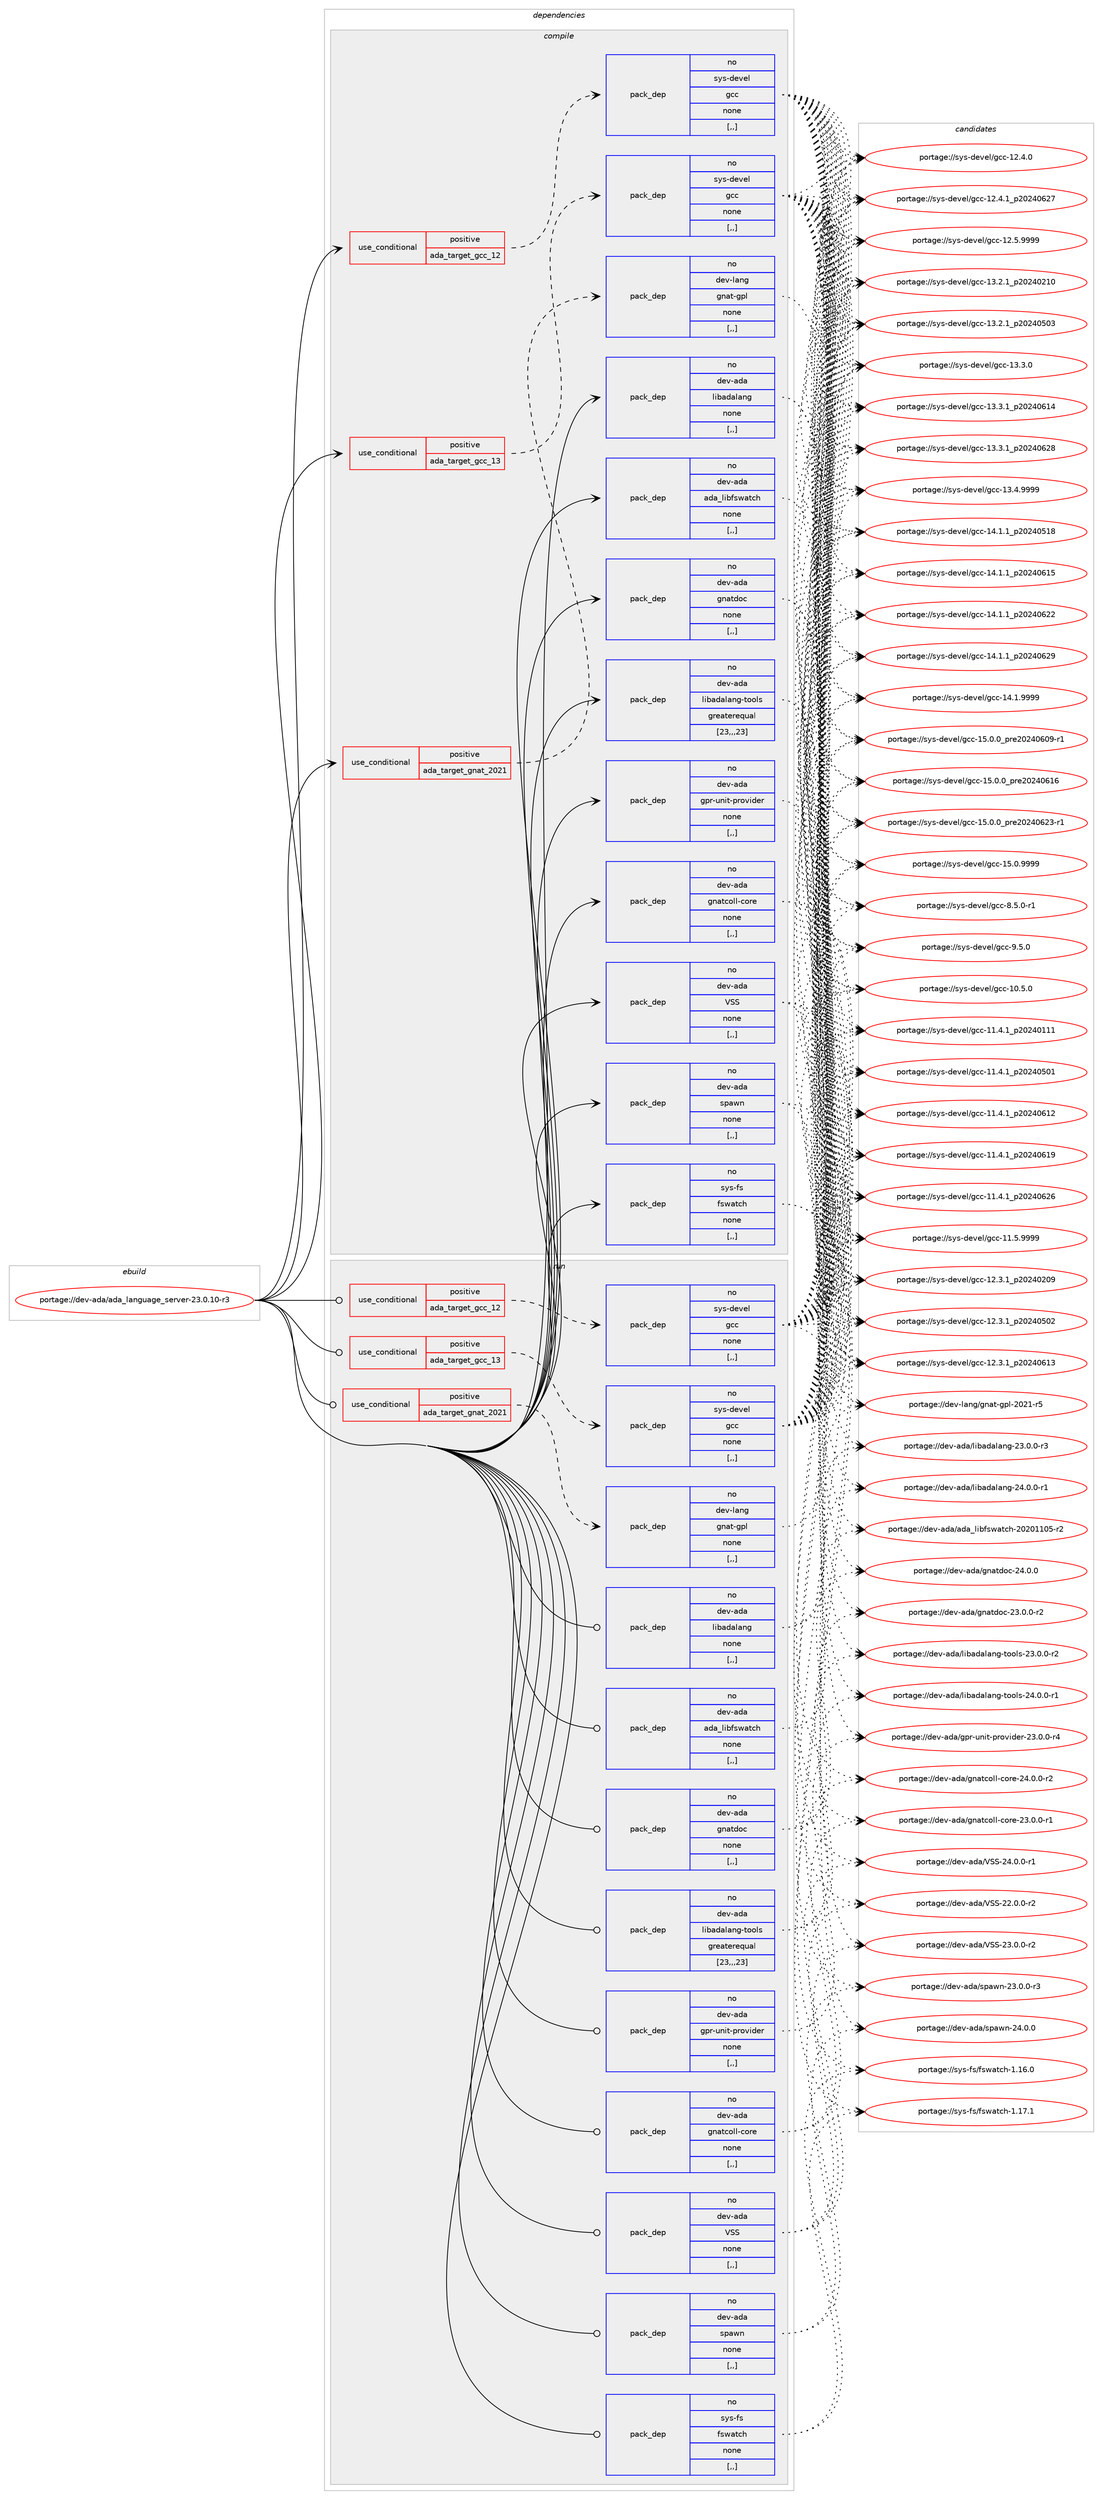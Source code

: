 digraph prolog {

# *************
# Graph options
# *************

newrank=true;
concentrate=true;
compound=true;
graph [rankdir=LR,fontname=Helvetica,fontsize=10,ranksep=1.5];#, ranksep=2.5, nodesep=0.2];
edge  [arrowhead=vee];
node  [fontname=Helvetica,fontsize=10];

# **********
# The ebuild
# **********

subgraph cluster_leftcol {
color=gray;
rank=same;
label=<<i>ebuild</i>>;
id [label="portage://dev-ada/ada_language_server-23.0.10-r3", color=red, width=4, href="../dev-ada/ada_language_server-23.0.10-r3.svg"];
}

# ****************
# The dependencies
# ****************

subgraph cluster_midcol {
color=gray;
label=<<i>dependencies</i>>;
subgraph cluster_compile {
fillcolor="#eeeeee";
style=filled;
label=<<i>compile</i>>;
subgraph cond15960 {
dependency61928 [label=<<TABLE BORDER="0" CELLBORDER="1" CELLSPACING="0" CELLPADDING="4"><TR><TD ROWSPAN="3" CELLPADDING="10">use_conditional</TD></TR><TR><TD>positive</TD></TR><TR><TD>ada_target_gcc_12</TD></TR></TABLE>>, shape=none, color=red];
subgraph pack45077 {
dependency61929 [label=<<TABLE BORDER="0" CELLBORDER="1" CELLSPACING="0" CELLPADDING="4" WIDTH="220"><TR><TD ROWSPAN="6" CELLPADDING="30">pack_dep</TD></TR><TR><TD WIDTH="110">no</TD></TR><TR><TD>sys-devel</TD></TR><TR><TD>gcc</TD></TR><TR><TD>none</TD></TR><TR><TD>[,,]</TD></TR></TABLE>>, shape=none, color=blue];
}
dependency61928:e -> dependency61929:w [weight=20,style="dashed",arrowhead="vee"];
}
id:e -> dependency61928:w [weight=20,style="solid",arrowhead="vee"];
subgraph cond15961 {
dependency61930 [label=<<TABLE BORDER="0" CELLBORDER="1" CELLSPACING="0" CELLPADDING="4"><TR><TD ROWSPAN="3" CELLPADDING="10">use_conditional</TD></TR><TR><TD>positive</TD></TR><TR><TD>ada_target_gcc_13</TD></TR></TABLE>>, shape=none, color=red];
subgraph pack45078 {
dependency61931 [label=<<TABLE BORDER="0" CELLBORDER="1" CELLSPACING="0" CELLPADDING="4" WIDTH="220"><TR><TD ROWSPAN="6" CELLPADDING="30">pack_dep</TD></TR><TR><TD WIDTH="110">no</TD></TR><TR><TD>sys-devel</TD></TR><TR><TD>gcc</TD></TR><TR><TD>none</TD></TR><TR><TD>[,,]</TD></TR></TABLE>>, shape=none, color=blue];
}
dependency61930:e -> dependency61931:w [weight=20,style="dashed",arrowhead="vee"];
}
id:e -> dependency61930:w [weight=20,style="solid",arrowhead="vee"];
subgraph cond15962 {
dependency61932 [label=<<TABLE BORDER="0" CELLBORDER="1" CELLSPACING="0" CELLPADDING="4"><TR><TD ROWSPAN="3" CELLPADDING="10">use_conditional</TD></TR><TR><TD>positive</TD></TR><TR><TD>ada_target_gnat_2021</TD></TR></TABLE>>, shape=none, color=red];
subgraph pack45079 {
dependency61933 [label=<<TABLE BORDER="0" CELLBORDER="1" CELLSPACING="0" CELLPADDING="4" WIDTH="220"><TR><TD ROWSPAN="6" CELLPADDING="30">pack_dep</TD></TR><TR><TD WIDTH="110">no</TD></TR><TR><TD>dev-lang</TD></TR><TR><TD>gnat-gpl</TD></TR><TR><TD>none</TD></TR><TR><TD>[,,]</TD></TR></TABLE>>, shape=none, color=blue];
}
dependency61932:e -> dependency61933:w [weight=20,style="dashed",arrowhead="vee"];
}
id:e -> dependency61932:w [weight=20,style="solid",arrowhead="vee"];
subgraph pack45080 {
dependency61934 [label=<<TABLE BORDER="0" CELLBORDER="1" CELLSPACING="0" CELLPADDING="4" WIDTH="220"><TR><TD ROWSPAN="6" CELLPADDING="30">pack_dep</TD></TR><TR><TD WIDTH="110">no</TD></TR><TR><TD>dev-ada</TD></TR><TR><TD>VSS</TD></TR><TR><TD>none</TD></TR><TR><TD>[,,]</TD></TR></TABLE>>, shape=none, color=blue];
}
id:e -> dependency61934:w [weight=20,style="solid",arrowhead="vee"];
subgraph pack45081 {
dependency61935 [label=<<TABLE BORDER="0" CELLBORDER="1" CELLSPACING="0" CELLPADDING="4" WIDTH="220"><TR><TD ROWSPAN="6" CELLPADDING="30">pack_dep</TD></TR><TR><TD WIDTH="110">no</TD></TR><TR><TD>dev-ada</TD></TR><TR><TD>ada_libfswatch</TD></TR><TR><TD>none</TD></TR><TR><TD>[,,]</TD></TR></TABLE>>, shape=none, color=blue];
}
id:e -> dependency61935:w [weight=20,style="solid",arrowhead="vee"];
subgraph pack45082 {
dependency61936 [label=<<TABLE BORDER="0" CELLBORDER="1" CELLSPACING="0" CELLPADDING="4" WIDTH="220"><TR><TD ROWSPAN="6" CELLPADDING="30">pack_dep</TD></TR><TR><TD WIDTH="110">no</TD></TR><TR><TD>dev-ada</TD></TR><TR><TD>gnatcoll-core</TD></TR><TR><TD>none</TD></TR><TR><TD>[,,]</TD></TR></TABLE>>, shape=none, color=blue];
}
id:e -> dependency61936:w [weight=20,style="solid",arrowhead="vee"];
subgraph pack45083 {
dependency61937 [label=<<TABLE BORDER="0" CELLBORDER="1" CELLSPACING="0" CELLPADDING="4" WIDTH="220"><TR><TD ROWSPAN="6" CELLPADDING="30">pack_dep</TD></TR><TR><TD WIDTH="110">no</TD></TR><TR><TD>dev-ada</TD></TR><TR><TD>gnatdoc</TD></TR><TR><TD>none</TD></TR><TR><TD>[,,]</TD></TR></TABLE>>, shape=none, color=blue];
}
id:e -> dependency61937:w [weight=20,style="solid",arrowhead="vee"];
subgraph pack45084 {
dependency61938 [label=<<TABLE BORDER="0" CELLBORDER="1" CELLSPACING="0" CELLPADDING="4" WIDTH="220"><TR><TD ROWSPAN="6" CELLPADDING="30">pack_dep</TD></TR><TR><TD WIDTH="110">no</TD></TR><TR><TD>dev-ada</TD></TR><TR><TD>gpr-unit-provider</TD></TR><TR><TD>none</TD></TR><TR><TD>[,,]</TD></TR></TABLE>>, shape=none, color=blue];
}
id:e -> dependency61938:w [weight=20,style="solid",arrowhead="vee"];
subgraph pack45085 {
dependency61939 [label=<<TABLE BORDER="0" CELLBORDER="1" CELLSPACING="0" CELLPADDING="4" WIDTH="220"><TR><TD ROWSPAN="6" CELLPADDING="30">pack_dep</TD></TR><TR><TD WIDTH="110">no</TD></TR><TR><TD>dev-ada</TD></TR><TR><TD>libadalang</TD></TR><TR><TD>none</TD></TR><TR><TD>[,,]</TD></TR></TABLE>>, shape=none, color=blue];
}
id:e -> dependency61939:w [weight=20,style="solid",arrowhead="vee"];
subgraph pack45086 {
dependency61940 [label=<<TABLE BORDER="0" CELLBORDER="1" CELLSPACING="0" CELLPADDING="4" WIDTH="220"><TR><TD ROWSPAN="6" CELLPADDING="30">pack_dep</TD></TR><TR><TD WIDTH="110">no</TD></TR><TR><TD>dev-ada</TD></TR><TR><TD>libadalang-tools</TD></TR><TR><TD>greaterequal</TD></TR><TR><TD>[23,,,23]</TD></TR></TABLE>>, shape=none, color=blue];
}
id:e -> dependency61940:w [weight=20,style="solid",arrowhead="vee"];
subgraph pack45087 {
dependency61941 [label=<<TABLE BORDER="0" CELLBORDER="1" CELLSPACING="0" CELLPADDING="4" WIDTH="220"><TR><TD ROWSPAN="6" CELLPADDING="30">pack_dep</TD></TR><TR><TD WIDTH="110">no</TD></TR><TR><TD>dev-ada</TD></TR><TR><TD>spawn</TD></TR><TR><TD>none</TD></TR><TR><TD>[,,]</TD></TR></TABLE>>, shape=none, color=blue];
}
id:e -> dependency61941:w [weight=20,style="solid",arrowhead="vee"];
subgraph pack45088 {
dependency61942 [label=<<TABLE BORDER="0" CELLBORDER="1" CELLSPACING="0" CELLPADDING="4" WIDTH="220"><TR><TD ROWSPAN="6" CELLPADDING="30">pack_dep</TD></TR><TR><TD WIDTH="110">no</TD></TR><TR><TD>sys-fs</TD></TR><TR><TD>fswatch</TD></TR><TR><TD>none</TD></TR><TR><TD>[,,]</TD></TR></TABLE>>, shape=none, color=blue];
}
id:e -> dependency61942:w [weight=20,style="solid",arrowhead="vee"];
}
subgraph cluster_compileandrun {
fillcolor="#eeeeee";
style=filled;
label=<<i>compile and run</i>>;
}
subgraph cluster_run {
fillcolor="#eeeeee";
style=filled;
label=<<i>run</i>>;
subgraph cond15963 {
dependency61943 [label=<<TABLE BORDER="0" CELLBORDER="1" CELLSPACING="0" CELLPADDING="4"><TR><TD ROWSPAN="3" CELLPADDING="10">use_conditional</TD></TR><TR><TD>positive</TD></TR><TR><TD>ada_target_gcc_12</TD></TR></TABLE>>, shape=none, color=red];
subgraph pack45089 {
dependency61944 [label=<<TABLE BORDER="0" CELLBORDER="1" CELLSPACING="0" CELLPADDING="4" WIDTH="220"><TR><TD ROWSPAN="6" CELLPADDING="30">pack_dep</TD></TR><TR><TD WIDTH="110">no</TD></TR><TR><TD>sys-devel</TD></TR><TR><TD>gcc</TD></TR><TR><TD>none</TD></TR><TR><TD>[,,]</TD></TR></TABLE>>, shape=none, color=blue];
}
dependency61943:e -> dependency61944:w [weight=20,style="dashed",arrowhead="vee"];
}
id:e -> dependency61943:w [weight=20,style="solid",arrowhead="odot"];
subgraph cond15964 {
dependency61945 [label=<<TABLE BORDER="0" CELLBORDER="1" CELLSPACING="0" CELLPADDING="4"><TR><TD ROWSPAN="3" CELLPADDING="10">use_conditional</TD></TR><TR><TD>positive</TD></TR><TR><TD>ada_target_gcc_13</TD></TR></TABLE>>, shape=none, color=red];
subgraph pack45090 {
dependency61946 [label=<<TABLE BORDER="0" CELLBORDER="1" CELLSPACING="0" CELLPADDING="4" WIDTH="220"><TR><TD ROWSPAN="6" CELLPADDING="30">pack_dep</TD></TR><TR><TD WIDTH="110">no</TD></TR><TR><TD>sys-devel</TD></TR><TR><TD>gcc</TD></TR><TR><TD>none</TD></TR><TR><TD>[,,]</TD></TR></TABLE>>, shape=none, color=blue];
}
dependency61945:e -> dependency61946:w [weight=20,style="dashed",arrowhead="vee"];
}
id:e -> dependency61945:w [weight=20,style="solid",arrowhead="odot"];
subgraph cond15965 {
dependency61947 [label=<<TABLE BORDER="0" CELLBORDER="1" CELLSPACING="0" CELLPADDING="4"><TR><TD ROWSPAN="3" CELLPADDING="10">use_conditional</TD></TR><TR><TD>positive</TD></TR><TR><TD>ada_target_gnat_2021</TD></TR></TABLE>>, shape=none, color=red];
subgraph pack45091 {
dependency61948 [label=<<TABLE BORDER="0" CELLBORDER="1" CELLSPACING="0" CELLPADDING="4" WIDTH="220"><TR><TD ROWSPAN="6" CELLPADDING="30">pack_dep</TD></TR><TR><TD WIDTH="110">no</TD></TR><TR><TD>dev-lang</TD></TR><TR><TD>gnat-gpl</TD></TR><TR><TD>none</TD></TR><TR><TD>[,,]</TD></TR></TABLE>>, shape=none, color=blue];
}
dependency61947:e -> dependency61948:w [weight=20,style="dashed",arrowhead="vee"];
}
id:e -> dependency61947:w [weight=20,style="solid",arrowhead="odot"];
subgraph pack45092 {
dependency61949 [label=<<TABLE BORDER="0" CELLBORDER="1" CELLSPACING="0" CELLPADDING="4" WIDTH="220"><TR><TD ROWSPAN="6" CELLPADDING="30">pack_dep</TD></TR><TR><TD WIDTH="110">no</TD></TR><TR><TD>dev-ada</TD></TR><TR><TD>VSS</TD></TR><TR><TD>none</TD></TR><TR><TD>[,,]</TD></TR></TABLE>>, shape=none, color=blue];
}
id:e -> dependency61949:w [weight=20,style="solid",arrowhead="odot"];
subgraph pack45093 {
dependency61950 [label=<<TABLE BORDER="0" CELLBORDER="1" CELLSPACING="0" CELLPADDING="4" WIDTH="220"><TR><TD ROWSPAN="6" CELLPADDING="30">pack_dep</TD></TR><TR><TD WIDTH="110">no</TD></TR><TR><TD>dev-ada</TD></TR><TR><TD>ada_libfswatch</TD></TR><TR><TD>none</TD></TR><TR><TD>[,,]</TD></TR></TABLE>>, shape=none, color=blue];
}
id:e -> dependency61950:w [weight=20,style="solid",arrowhead="odot"];
subgraph pack45094 {
dependency61951 [label=<<TABLE BORDER="0" CELLBORDER="1" CELLSPACING="0" CELLPADDING="4" WIDTH="220"><TR><TD ROWSPAN="6" CELLPADDING="30">pack_dep</TD></TR><TR><TD WIDTH="110">no</TD></TR><TR><TD>dev-ada</TD></TR><TR><TD>gnatcoll-core</TD></TR><TR><TD>none</TD></TR><TR><TD>[,,]</TD></TR></TABLE>>, shape=none, color=blue];
}
id:e -> dependency61951:w [weight=20,style="solid",arrowhead="odot"];
subgraph pack45095 {
dependency61952 [label=<<TABLE BORDER="0" CELLBORDER="1" CELLSPACING="0" CELLPADDING="4" WIDTH="220"><TR><TD ROWSPAN="6" CELLPADDING="30">pack_dep</TD></TR><TR><TD WIDTH="110">no</TD></TR><TR><TD>dev-ada</TD></TR><TR><TD>gnatdoc</TD></TR><TR><TD>none</TD></TR><TR><TD>[,,]</TD></TR></TABLE>>, shape=none, color=blue];
}
id:e -> dependency61952:w [weight=20,style="solid",arrowhead="odot"];
subgraph pack45096 {
dependency61953 [label=<<TABLE BORDER="0" CELLBORDER="1" CELLSPACING="0" CELLPADDING="4" WIDTH="220"><TR><TD ROWSPAN="6" CELLPADDING="30">pack_dep</TD></TR><TR><TD WIDTH="110">no</TD></TR><TR><TD>dev-ada</TD></TR><TR><TD>gpr-unit-provider</TD></TR><TR><TD>none</TD></TR><TR><TD>[,,]</TD></TR></TABLE>>, shape=none, color=blue];
}
id:e -> dependency61953:w [weight=20,style="solid",arrowhead="odot"];
subgraph pack45097 {
dependency61954 [label=<<TABLE BORDER="0" CELLBORDER="1" CELLSPACING="0" CELLPADDING="4" WIDTH="220"><TR><TD ROWSPAN="6" CELLPADDING="30">pack_dep</TD></TR><TR><TD WIDTH="110">no</TD></TR><TR><TD>dev-ada</TD></TR><TR><TD>libadalang</TD></TR><TR><TD>none</TD></TR><TR><TD>[,,]</TD></TR></TABLE>>, shape=none, color=blue];
}
id:e -> dependency61954:w [weight=20,style="solid",arrowhead="odot"];
subgraph pack45098 {
dependency61955 [label=<<TABLE BORDER="0" CELLBORDER="1" CELLSPACING="0" CELLPADDING="4" WIDTH="220"><TR><TD ROWSPAN="6" CELLPADDING="30">pack_dep</TD></TR><TR><TD WIDTH="110">no</TD></TR><TR><TD>dev-ada</TD></TR><TR><TD>libadalang-tools</TD></TR><TR><TD>greaterequal</TD></TR><TR><TD>[23,,,23]</TD></TR></TABLE>>, shape=none, color=blue];
}
id:e -> dependency61955:w [weight=20,style="solid",arrowhead="odot"];
subgraph pack45099 {
dependency61956 [label=<<TABLE BORDER="0" CELLBORDER="1" CELLSPACING="0" CELLPADDING="4" WIDTH="220"><TR><TD ROWSPAN="6" CELLPADDING="30">pack_dep</TD></TR><TR><TD WIDTH="110">no</TD></TR><TR><TD>dev-ada</TD></TR><TR><TD>spawn</TD></TR><TR><TD>none</TD></TR><TR><TD>[,,]</TD></TR></TABLE>>, shape=none, color=blue];
}
id:e -> dependency61956:w [weight=20,style="solid",arrowhead="odot"];
subgraph pack45100 {
dependency61957 [label=<<TABLE BORDER="0" CELLBORDER="1" CELLSPACING="0" CELLPADDING="4" WIDTH="220"><TR><TD ROWSPAN="6" CELLPADDING="30">pack_dep</TD></TR><TR><TD WIDTH="110">no</TD></TR><TR><TD>sys-fs</TD></TR><TR><TD>fswatch</TD></TR><TR><TD>none</TD></TR><TR><TD>[,,]</TD></TR></TABLE>>, shape=none, color=blue];
}
id:e -> dependency61957:w [weight=20,style="solid",arrowhead="odot"];
}
}

# **************
# The candidates
# **************

subgraph cluster_choices {
rank=same;
color=gray;
label=<<i>candidates</i>>;

subgraph choice45077 {
color=black;
nodesep=1;
choice1151211154510010111810110847103999945494846534648 [label="portage://sys-devel/gcc-10.5.0", color=red, width=4,href="../sys-devel/gcc-10.5.0.svg"];
choice1151211154510010111810110847103999945494946524649951125048505248494949 [label="portage://sys-devel/gcc-11.4.1_p20240111", color=red, width=4,href="../sys-devel/gcc-11.4.1_p20240111.svg"];
choice1151211154510010111810110847103999945494946524649951125048505248534849 [label="portage://sys-devel/gcc-11.4.1_p20240501", color=red, width=4,href="../sys-devel/gcc-11.4.1_p20240501.svg"];
choice1151211154510010111810110847103999945494946524649951125048505248544950 [label="portage://sys-devel/gcc-11.4.1_p20240612", color=red, width=4,href="../sys-devel/gcc-11.4.1_p20240612.svg"];
choice1151211154510010111810110847103999945494946524649951125048505248544957 [label="portage://sys-devel/gcc-11.4.1_p20240619", color=red, width=4,href="../sys-devel/gcc-11.4.1_p20240619.svg"];
choice1151211154510010111810110847103999945494946524649951125048505248545054 [label="portage://sys-devel/gcc-11.4.1_p20240626", color=red, width=4,href="../sys-devel/gcc-11.4.1_p20240626.svg"];
choice1151211154510010111810110847103999945494946534657575757 [label="portage://sys-devel/gcc-11.5.9999", color=red, width=4,href="../sys-devel/gcc-11.5.9999.svg"];
choice1151211154510010111810110847103999945495046514649951125048505248504857 [label="portage://sys-devel/gcc-12.3.1_p20240209", color=red, width=4,href="../sys-devel/gcc-12.3.1_p20240209.svg"];
choice1151211154510010111810110847103999945495046514649951125048505248534850 [label="portage://sys-devel/gcc-12.3.1_p20240502", color=red, width=4,href="../sys-devel/gcc-12.3.1_p20240502.svg"];
choice1151211154510010111810110847103999945495046514649951125048505248544951 [label="portage://sys-devel/gcc-12.3.1_p20240613", color=red, width=4,href="../sys-devel/gcc-12.3.1_p20240613.svg"];
choice1151211154510010111810110847103999945495046524648 [label="portage://sys-devel/gcc-12.4.0", color=red, width=4,href="../sys-devel/gcc-12.4.0.svg"];
choice1151211154510010111810110847103999945495046524649951125048505248545055 [label="portage://sys-devel/gcc-12.4.1_p20240627", color=red, width=4,href="../sys-devel/gcc-12.4.1_p20240627.svg"];
choice1151211154510010111810110847103999945495046534657575757 [label="portage://sys-devel/gcc-12.5.9999", color=red, width=4,href="../sys-devel/gcc-12.5.9999.svg"];
choice1151211154510010111810110847103999945495146504649951125048505248504948 [label="portage://sys-devel/gcc-13.2.1_p20240210", color=red, width=4,href="../sys-devel/gcc-13.2.1_p20240210.svg"];
choice1151211154510010111810110847103999945495146504649951125048505248534851 [label="portage://sys-devel/gcc-13.2.1_p20240503", color=red, width=4,href="../sys-devel/gcc-13.2.1_p20240503.svg"];
choice1151211154510010111810110847103999945495146514648 [label="portage://sys-devel/gcc-13.3.0", color=red, width=4,href="../sys-devel/gcc-13.3.0.svg"];
choice1151211154510010111810110847103999945495146514649951125048505248544952 [label="portage://sys-devel/gcc-13.3.1_p20240614", color=red, width=4,href="../sys-devel/gcc-13.3.1_p20240614.svg"];
choice1151211154510010111810110847103999945495146514649951125048505248545056 [label="portage://sys-devel/gcc-13.3.1_p20240628", color=red, width=4,href="../sys-devel/gcc-13.3.1_p20240628.svg"];
choice1151211154510010111810110847103999945495146524657575757 [label="portage://sys-devel/gcc-13.4.9999", color=red, width=4,href="../sys-devel/gcc-13.4.9999.svg"];
choice1151211154510010111810110847103999945495246494649951125048505248534956 [label="portage://sys-devel/gcc-14.1.1_p20240518", color=red, width=4,href="../sys-devel/gcc-14.1.1_p20240518.svg"];
choice1151211154510010111810110847103999945495246494649951125048505248544953 [label="portage://sys-devel/gcc-14.1.1_p20240615", color=red, width=4,href="../sys-devel/gcc-14.1.1_p20240615.svg"];
choice1151211154510010111810110847103999945495246494649951125048505248545050 [label="portage://sys-devel/gcc-14.1.1_p20240622", color=red, width=4,href="../sys-devel/gcc-14.1.1_p20240622.svg"];
choice1151211154510010111810110847103999945495246494649951125048505248545057 [label="portage://sys-devel/gcc-14.1.1_p20240629", color=red, width=4,href="../sys-devel/gcc-14.1.1_p20240629.svg"];
choice1151211154510010111810110847103999945495246494657575757 [label="portage://sys-devel/gcc-14.1.9999", color=red, width=4,href="../sys-devel/gcc-14.1.9999.svg"];
choice11512111545100101118101108471039999454953464846489511211410150485052485448574511449 [label="portage://sys-devel/gcc-15.0.0_pre20240609-r1", color=red, width=4,href="../sys-devel/gcc-15.0.0_pre20240609-r1.svg"];
choice1151211154510010111810110847103999945495346484648951121141015048505248544954 [label="portage://sys-devel/gcc-15.0.0_pre20240616", color=red, width=4,href="../sys-devel/gcc-15.0.0_pre20240616.svg"];
choice11512111545100101118101108471039999454953464846489511211410150485052485450514511449 [label="portage://sys-devel/gcc-15.0.0_pre20240623-r1", color=red, width=4,href="../sys-devel/gcc-15.0.0_pre20240623-r1.svg"];
choice1151211154510010111810110847103999945495346484657575757 [label="portage://sys-devel/gcc-15.0.9999", color=red, width=4,href="../sys-devel/gcc-15.0.9999.svg"];
choice115121115451001011181011084710399994556465346484511449 [label="portage://sys-devel/gcc-8.5.0-r1", color=red, width=4,href="../sys-devel/gcc-8.5.0-r1.svg"];
choice11512111545100101118101108471039999455746534648 [label="portage://sys-devel/gcc-9.5.0", color=red, width=4,href="../sys-devel/gcc-9.5.0.svg"];
dependency61929:e -> choice1151211154510010111810110847103999945494846534648:w [style=dotted,weight="100"];
dependency61929:e -> choice1151211154510010111810110847103999945494946524649951125048505248494949:w [style=dotted,weight="100"];
dependency61929:e -> choice1151211154510010111810110847103999945494946524649951125048505248534849:w [style=dotted,weight="100"];
dependency61929:e -> choice1151211154510010111810110847103999945494946524649951125048505248544950:w [style=dotted,weight="100"];
dependency61929:e -> choice1151211154510010111810110847103999945494946524649951125048505248544957:w [style=dotted,weight="100"];
dependency61929:e -> choice1151211154510010111810110847103999945494946524649951125048505248545054:w [style=dotted,weight="100"];
dependency61929:e -> choice1151211154510010111810110847103999945494946534657575757:w [style=dotted,weight="100"];
dependency61929:e -> choice1151211154510010111810110847103999945495046514649951125048505248504857:w [style=dotted,weight="100"];
dependency61929:e -> choice1151211154510010111810110847103999945495046514649951125048505248534850:w [style=dotted,weight="100"];
dependency61929:e -> choice1151211154510010111810110847103999945495046514649951125048505248544951:w [style=dotted,weight="100"];
dependency61929:e -> choice1151211154510010111810110847103999945495046524648:w [style=dotted,weight="100"];
dependency61929:e -> choice1151211154510010111810110847103999945495046524649951125048505248545055:w [style=dotted,weight="100"];
dependency61929:e -> choice1151211154510010111810110847103999945495046534657575757:w [style=dotted,weight="100"];
dependency61929:e -> choice1151211154510010111810110847103999945495146504649951125048505248504948:w [style=dotted,weight="100"];
dependency61929:e -> choice1151211154510010111810110847103999945495146504649951125048505248534851:w [style=dotted,weight="100"];
dependency61929:e -> choice1151211154510010111810110847103999945495146514648:w [style=dotted,weight="100"];
dependency61929:e -> choice1151211154510010111810110847103999945495146514649951125048505248544952:w [style=dotted,weight="100"];
dependency61929:e -> choice1151211154510010111810110847103999945495146514649951125048505248545056:w [style=dotted,weight="100"];
dependency61929:e -> choice1151211154510010111810110847103999945495146524657575757:w [style=dotted,weight="100"];
dependency61929:e -> choice1151211154510010111810110847103999945495246494649951125048505248534956:w [style=dotted,weight="100"];
dependency61929:e -> choice1151211154510010111810110847103999945495246494649951125048505248544953:w [style=dotted,weight="100"];
dependency61929:e -> choice1151211154510010111810110847103999945495246494649951125048505248545050:w [style=dotted,weight="100"];
dependency61929:e -> choice1151211154510010111810110847103999945495246494649951125048505248545057:w [style=dotted,weight="100"];
dependency61929:e -> choice1151211154510010111810110847103999945495246494657575757:w [style=dotted,weight="100"];
dependency61929:e -> choice11512111545100101118101108471039999454953464846489511211410150485052485448574511449:w [style=dotted,weight="100"];
dependency61929:e -> choice1151211154510010111810110847103999945495346484648951121141015048505248544954:w [style=dotted,weight="100"];
dependency61929:e -> choice11512111545100101118101108471039999454953464846489511211410150485052485450514511449:w [style=dotted,weight="100"];
dependency61929:e -> choice1151211154510010111810110847103999945495346484657575757:w [style=dotted,weight="100"];
dependency61929:e -> choice115121115451001011181011084710399994556465346484511449:w [style=dotted,weight="100"];
dependency61929:e -> choice11512111545100101118101108471039999455746534648:w [style=dotted,weight="100"];
}
subgraph choice45078 {
color=black;
nodesep=1;
choice1151211154510010111810110847103999945494846534648 [label="portage://sys-devel/gcc-10.5.0", color=red, width=4,href="../sys-devel/gcc-10.5.0.svg"];
choice1151211154510010111810110847103999945494946524649951125048505248494949 [label="portage://sys-devel/gcc-11.4.1_p20240111", color=red, width=4,href="../sys-devel/gcc-11.4.1_p20240111.svg"];
choice1151211154510010111810110847103999945494946524649951125048505248534849 [label="portage://sys-devel/gcc-11.4.1_p20240501", color=red, width=4,href="../sys-devel/gcc-11.4.1_p20240501.svg"];
choice1151211154510010111810110847103999945494946524649951125048505248544950 [label="portage://sys-devel/gcc-11.4.1_p20240612", color=red, width=4,href="../sys-devel/gcc-11.4.1_p20240612.svg"];
choice1151211154510010111810110847103999945494946524649951125048505248544957 [label="portage://sys-devel/gcc-11.4.1_p20240619", color=red, width=4,href="../sys-devel/gcc-11.4.1_p20240619.svg"];
choice1151211154510010111810110847103999945494946524649951125048505248545054 [label="portage://sys-devel/gcc-11.4.1_p20240626", color=red, width=4,href="../sys-devel/gcc-11.4.1_p20240626.svg"];
choice1151211154510010111810110847103999945494946534657575757 [label="portage://sys-devel/gcc-11.5.9999", color=red, width=4,href="../sys-devel/gcc-11.5.9999.svg"];
choice1151211154510010111810110847103999945495046514649951125048505248504857 [label="portage://sys-devel/gcc-12.3.1_p20240209", color=red, width=4,href="../sys-devel/gcc-12.3.1_p20240209.svg"];
choice1151211154510010111810110847103999945495046514649951125048505248534850 [label="portage://sys-devel/gcc-12.3.1_p20240502", color=red, width=4,href="../sys-devel/gcc-12.3.1_p20240502.svg"];
choice1151211154510010111810110847103999945495046514649951125048505248544951 [label="portage://sys-devel/gcc-12.3.1_p20240613", color=red, width=4,href="../sys-devel/gcc-12.3.1_p20240613.svg"];
choice1151211154510010111810110847103999945495046524648 [label="portage://sys-devel/gcc-12.4.0", color=red, width=4,href="../sys-devel/gcc-12.4.0.svg"];
choice1151211154510010111810110847103999945495046524649951125048505248545055 [label="portage://sys-devel/gcc-12.4.1_p20240627", color=red, width=4,href="../sys-devel/gcc-12.4.1_p20240627.svg"];
choice1151211154510010111810110847103999945495046534657575757 [label="portage://sys-devel/gcc-12.5.9999", color=red, width=4,href="../sys-devel/gcc-12.5.9999.svg"];
choice1151211154510010111810110847103999945495146504649951125048505248504948 [label="portage://sys-devel/gcc-13.2.1_p20240210", color=red, width=4,href="../sys-devel/gcc-13.2.1_p20240210.svg"];
choice1151211154510010111810110847103999945495146504649951125048505248534851 [label="portage://sys-devel/gcc-13.2.1_p20240503", color=red, width=4,href="../sys-devel/gcc-13.2.1_p20240503.svg"];
choice1151211154510010111810110847103999945495146514648 [label="portage://sys-devel/gcc-13.3.0", color=red, width=4,href="../sys-devel/gcc-13.3.0.svg"];
choice1151211154510010111810110847103999945495146514649951125048505248544952 [label="portage://sys-devel/gcc-13.3.1_p20240614", color=red, width=4,href="../sys-devel/gcc-13.3.1_p20240614.svg"];
choice1151211154510010111810110847103999945495146514649951125048505248545056 [label="portage://sys-devel/gcc-13.3.1_p20240628", color=red, width=4,href="../sys-devel/gcc-13.3.1_p20240628.svg"];
choice1151211154510010111810110847103999945495146524657575757 [label="portage://sys-devel/gcc-13.4.9999", color=red, width=4,href="../sys-devel/gcc-13.4.9999.svg"];
choice1151211154510010111810110847103999945495246494649951125048505248534956 [label="portage://sys-devel/gcc-14.1.1_p20240518", color=red, width=4,href="../sys-devel/gcc-14.1.1_p20240518.svg"];
choice1151211154510010111810110847103999945495246494649951125048505248544953 [label="portage://sys-devel/gcc-14.1.1_p20240615", color=red, width=4,href="../sys-devel/gcc-14.1.1_p20240615.svg"];
choice1151211154510010111810110847103999945495246494649951125048505248545050 [label="portage://sys-devel/gcc-14.1.1_p20240622", color=red, width=4,href="../sys-devel/gcc-14.1.1_p20240622.svg"];
choice1151211154510010111810110847103999945495246494649951125048505248545057 [label="portage://sys-devel/gcc-14.1.1_p20240629", color=red, width=4,href="../sys-devel/gcc-14.1.1_p20240629.svg"];
choice1151211154510010111810110847103999945495246494657575757 [label="portage://sys-devel/gcc-14.1.9999", color=red, width=4,href="../sys-devel/gcc-14.1.9999.svg"];
choice11512111545100101118101108471039999454953464846489511211410150485052485448574511449 [label="portage://sys-devel/gcc-15.0.0_pre20240609-r1", color=red, width=4,href="../sys-devel/gcc-15.0.0_pre20240609-r1.svg"];
choice1151211154510010111810110847103999945495346484648951121141015048505248544954 [label="portage://sys-devel/gcc-15.0.0_pre20240616", color=red, width=4,href="../sys-devel/gcc-15.0.0_pre20240616.svg"];
choice11512111545100101118101108471039999454953464846489511211410150485052485450514511449 [label="portage://sys-devel/gcc-15.0.0_pre20240623-r1", color=red, width=4,href="../sys-devel/gcc-15.0.0_pre20240623-r1.svg"];
choice1151211154510010111810110847103999945495346484657575757 [label="portage://sys-devel/gcc-15.0.9999", color=red, width=4,href="../sys-devel/gcc-15.0.9999.svg"];
choice115121115451001011181011084710399994556465346484511449 [label="portage://sys-devel/gcc-8.5.0-r1", color=red, width=4,href="../sys-devel/gcc-8.5.0-r1.svg"];
choice11512111545100101118101108471039999455746534648 [label="portage://sys-devel/gcc-9.5.0", color=red, width=4,href="../sys-devel/gcc-9.5.0.svg"];
dependency61931:e -> choice1151211154510010111810110847103999945494846534648:w [style=dotted,weight="100"];
dependency61931:e -> choice1151211154510010111810110847103999945494946524649951125048505248494949:w [style=dotted,weight="100"];
dependency61931:e -> choice1151211154510010111810110847103999945494946524649951125048505248534849:w [style=dotted,weight="100"];
dependency61931:e -> choice1151211154510010111810110847103999945494946524649951125048505248544950:w [style=dotted,weight="100"];
dependency61931:e -> choice1151211154510010111810110847103999945494946524649951125048505248544957:w [style=dotted,weight="100"];
dependency61931:e -> choice1151211154510010111810110847103999945494946524649951125048505248545054:w [style=dotted,weight="100"];
dependency61931:e -> choice1151211154510010111810110847103999945494946534657575757:w [style=dotted,weight="100"];
dependency61931:e -> choice1151211154510010111810110847103999945495046514649951125048505248504857:w [style=dotted,weight="100"];
dependency61931:e -> choice1151211154510010111810110847103999945495046514649951125048505248534850:w [style=dotted,weight="100"];
dependency61931:e -> choice1151211154510010111810110847103999945495046514649951125048505248544951:w [style=dotted,weight="100"];
dependency61931:e -> choice1151211154510010111810110847103999945495046524648:w [style=dotted,weight="100"];
dependency61931:e -> choice1151211154510010111810110847103999945495046524649951125048505248545055:w [style=dotted,weight="100"];
dependency61931:e -> choice1151211154510010111810110847103999945495046534657575757:w [style=dotted,weight="100"];
dependency61931:e -> choice1151211154510010111810110847103999945495146504649951125048505248504948:w [style=dotted,weight="100"];
dependency61931:e -> choice1151211154510010111810110847103999945495146504649951125048505248534851:w [style=dotted,weight="100"];
dependency61931:e -> choice1151211154510010111810110847103999945495146514648:w [style=dotted,weight="100"];
dependency61931:e -> choice1151211154510010111810110847103999945495146514649951125048505248544952:w [style=dotted,weight="100"];
dependency61931:e -> choice1151211154510010111810110847103999945495146514649951125048505248545056:w [style=dotted,weight="100"];
dependency61931:e -> choice1151211154510010111810110847103999945495146524657575757:w [style=dotted,weight="100"];
dependency61931:e -> choice1151211154510010111810110847103999945495246494649951125048505248534956:w [style=dotted,weight="100"];
dependency61931:e -> choice1151211154510010111810110847103999945495246494649951125048505248544953:w [style=dotted,weight="100"];
dependency61931:e -> choice1151211154510010111810110847103999945495246494649951125048505248545050:w [style=dotted,weight="100"];
dependency61931:e -> choice1151211154510010111810110847103999945495246494649951125048505248545057:w [style=dotted,weight="100"];
dependency61931:e -> choice1151211154510010111810110847103999945495246494657575757:w [style=dotted,weight="100"];
dependency61931:e -> choice11512111545100101118101108471039999454953464846489511211410150485052485448574511449:w [style=dotted,weight="100"];
dependency61931:e -> choice1151211154510010111810110847103999945495346484648951121141015048505248544954:w [style=dotted,weight="100"];
dependency61931:e -> choice11512111545100101118101108471039999454953464846489511211410150485052485450514511449:w [style=dotted,weight="100"];
dependency61931:e -> choice1151211154510010111810110847103999945495346484657575757:w [style=dotted,weight="100"];
dependency61931:e -> choice115121115451001011181011084710399994556465346484511449:w [style=dotted,weight="100"];
dependency61931:e -> choice11512111545100101118101108471039999455746534648:w [style=dotted,weight="100"];
}
subgraph choice45079 {
color=black;
nodesep=1;
choice100101118451089711010347103110971164510311210845504850494511453 [label="portage://dev-lang/gnat-gpl-2021-r5", color=red, width=4,href="../dev-lang/gnat-gpl-2021-r5.svg"];
dependency61933:e -> choice100101118451089711010347103110971164510311210845504850494511453:w [style=dotted,weight="100"];
}
subgraph choice45080 {
color=black;
nodesep=1;
choice10010111845971009747868383455050464846484511450 [label="portage://dev-ada/VSS-22.0.0-r2", color=red, width=4,href="../dev-ada/VSS-22.0.0-r2.svg"];
choice10010111845971009747868383455051464846484511450 [label="portage://dev-ada/VSS-23.0.0-r2", color=red, width=4,href="../dev-ada/VSS-23.0.0-r2.svg"];
choice10010111845971009747868383455052464846484511449 [label="portage://dev-ada/VSS-24.0.0-r1", color=red, width=4,href="../dev-ada/VSS-24.0.0-r1.svg"];
dependency61934:e -> choice10010111845971009747868383455050464846484511450:w [style=dotted,weight="100"];
dependency61934:e -> choice10010111845971009747868383455051464846484511450:w [style=dotted,weight="100"];
dependency61934:e -> choice10010111845971009747868383455052464846484511449:w [style=dotted,weight="100"];
}
subgraph choice45081 {
color=black;
nodesep=1;
choice100101118459710097479710097951081059810211511997116991044550485048494948534511450 [label="portage://dev-ada/ada_libfswatch-20201105-r2", color=red, width=4,href="../dev-ada/ada_libfswatch-20201105-r2.svg"];
dependency61935:e -> choice100101118459710097479710097951081059810211511997116991044550485048494948534511450:w [style=dotted,weight="100"];
}
subgraph choice45082 {
color=black;
nodesep=1;
choice1001011184597100974710311097116991111081084599111114101455051464846484511449 [label="portage://dev-ada/gnatcoll-core-23.0.0-r1", color=red, width=4,href="../dev-ada/gnatcoll-core-23.0.0-r1.svg"];
choice1001011184597100974710311097116991111081084599111114101455052464846484511450 [label="portage://dev-ada/gnatcoll-core-24.0.0-r2", color=red, width=4,href="../dev-ada/gnatcoll-core-24.0.0-r2.svg"];
dependency61936:e -> choice1001011184597100974710311097116991111081084599111114101455051464846484511449:w [style=dotted,weight="100"];
dependency61936:e -> choice1001011184597100974710311097116991111081084599111114101455052464846484511450:w [style=dotted,weight="100"];
}
subgraph choice45083 {
color=black;
nodesep=1;
choice100101118459710097471031109711610011199455051464846484511450 [label="portage://dev-ada/gnatdoc-23.0.0-r2", color=red, width=4,href="../dev-ada/gnatdoc-23.0.0-r2.svg"];
choice10010111845971009747103110971161001119945505246484648 [label="portage://dev-ada/gnatdoc-24.0.0", color=red, width=4,href="../dev-ada/gnatdoc-24.0.0.svg"];
dependency61937:e -> choice100101118459710097471031109711610011199455051464846484511450:w [style=dotted,weight="100"];
dependency61937:e -> choice10010111845971009747103110971161001119945505246484648:w [style=dotted,weight="100"];
}
subgraph choice45084 {
color=black;
nodesep=1;
choice100101118459710097471031121144511711010511645112114111118105100101114455051464846484511452 [label="portage://dev-ada/gpr-unit-provider-23.0.0-r4", color=red, width=4,href="../dev-ada/gpr-unit-provider-23.0.0-r4.svg"];
dependency61938:e -> choice100101118459710097471031121144511711010511645112114111118105100101114455051464846484511452:w [style=dotted,weight="100"];
}
subgraph choice45085 {
color=black;
nodesep=1;
choice1001011184597100974710810598971009710897110103455051464846484511451 [label="portage://dev-ada/libadalang-23.0.0-r3", color=red, width=4,href="../dev-ada/libadalang-23.0.0-r3.svg"];
choice1001011184597100974710810598971009710897110103455052464846484511449 [label="portage://dev-ada/libadalang-24.0.0-r1", color=red, width=4,href="../dev-ada/libadalang-24.0.0-r1.svg"];
dependency61939:e -> choice1001011184597100974710810598971009710897110103455051464846484511451:w [style=dotted,weight="100"];
dependency61939:e -> choice1001011184597100974710810598971009710897110103455052464846484511449:w [style=dotted,weight="100"];
}
subgraph choice45086 {
color=black;
nodesep=1;
choice100101118459710097471081059897100971089711010345116111111108115455051464846484511450 [label="portage://dev-ada/libadalang-tools-23.0.0-r2", color=red, width=4,href="../dev-ada/libadalang-tools-23.0.0-r2.svg"];
choice100101118459710097471081059897100971089711010345116111111108115455052464846484511449 [label="portage://dev-ada/libadalang-tools-24.0.0-r1", color=red, width=4,href="../dev-ada/libadalang-tools-24.0.0-r1.svg"];
dependency61940:e -> choice100101118459710097471081059897100971089711010345116111111108115455051464846484511450:w [style=dotted,weight="100"];
dependency61940:e -> choice100101118459710097471081059897100971089711010345116111111108115455052464846484511449:w [style=dotted,weight="100"];
}
subgraph choice45087 {
color=black;
nodesep=1;
choice1001011184597100974711511297119110455051464846484511451 [label="portage://dev-ada/spawn-23.0.0-r3", color=red, width=4,href="../dev-ada/spawn-23.0.0-r3.svg"];
choice100101118459710097471151129711911045505246484648 [label="portage://dev-ada/spawn-24.0.0", color=red, width=4,href="../dev-ada/spawn-24.0.0.svg"];
dependency61941:e -> choice1001011184597100974711511297119110455051464846484511451:w [style=dotted,weight="100"];
dependency61941:e -> choice100101118459710097471151129711911045505246484648:w [style=dotted,weight="100"];
}
subgraph choice45088 {
color=black;
nodesep=1;
choice1151211154510211547102115119971169910445494649544648 [label="portage://sys-fs/fswatch-1.16.0", color=red, width=4,href="../sys-fs/fswatch-1.16.0.svg"];
choice1151211154510211547102115119971169910445494649554649 [label="portage://sys-fs/fswatch-1.17.1", color=red, width=4,href="../sys-fs/fswatch-1.17.1.svg"];
dependency61942:e -> choice1151211154510211547102115119971169910445494649544648:w [style=dotted,weight="100"];
dependency61942:e -> choice1151211154510211547102115119971169910445494649554649:w [style=dotted,weight="100"];
}
subgraph choice45089 {
color=black;
nodesep=1;
choice1151211154510010111810110847103999945494846534648 [label="portage://sys-devel/gcc-10.5.0", color=red, width=4,href="../sys-devel/gcc-10.5.0.svg"];
choice1151211154510010111810110847103999945494946524649951125048505248494949 [label="portage://sys-devel/gcc-11.4.1_p20240111", color=red, width=4,href="../sys-devel/gcc-11.4.1_p20240111.svg"];
choice1151211154510010111810110847103999945494946524649951125048505248534849 [label="portage://sys-devel/gcc-11.4.1_p20240501", color=red, width=4,href="../sys-devel/gcc-11.4.1_p20240501.svg"];
choice1151211154510010111810110847103999945494946524649951125048505248544950 [label="portage://sys-devel/gcc-11.4.1_p20240612", color=red, width=4,href="../sys-devel/gcc-11.4.1_p20240612.svg"];
choice1151211154510010111810110847103999945494946524649951125048505248544957 [label="portage://sys-devel/gcc-11.4.1_p20240619", color=red, width=4,href="../sys-devel/gcc-11.4.1_p20240619.svg"];
choice1151211154510010111810110847103999945494946524649951125048505248545054 [label="portage://sys-devel/gcc-11.4.1_p20240626", color=red, width=4,href="../sys-devel/gcc-11.4.1_p20240626.svg"];
choice1151211154510010111810110847103999945494946534657575757 [label="portage://sys-devel/gcc-11.5.9999", color=red, width=4,href="../sys-devel/gcc-11.5.9999.svg"];
choice1151211154510010111810110847103999945495046514649951125048505248504857 [label="portage://sys-devel/gcc-12.3.1_p20240209", color=red, width=4,href="../sys-devel/gcc-12.3.1_p20240209.svg"];
choice1151211154510010111810110847103999945495046514649951125048505248534850 [label="portage://sys-devel/gcc-12.3.1_p20240502", color=red, width=4,href="../sys-devel/gcc-12.3.1_p20240502.svg"];
choice1151211154510010111810110847103999945495046514649951125048505248544951 [label="portage://sys-devel/gcc-12.3.1_p20240613", color=red, width=4,href="../sys-devel/gcc-12.3.1_p20240613.svg"];
choice1151211154510010111810110847103999945495046524648 [label="portage://sys-devel/gcc-12.4.0", color=red, width=4,href="../sys-devel/gcc-12.4.0.svg"];
choice1151211154510010111810110847103999945495046524649951125048505248545055 [label="portage://sys-devel/gcc-12.4.1_p20240627", color=red, width=4,href="../sys-devel/gcc-12.4.1_p20240627.svg"];
choice1151211154510010111810110847103999945495046534657575757 [label="portage://sys-devel/gcc-12.5.9999", color=red, width=4,href="../sys-devel/gcc-12.5.9999.svg"];
choice1151211154510010111810110847103999945495146504649951125048505248504948 [label="portage://sys-devel/gcc-13.2.1_p20240210", color=red, width=4,href="../sys-devel/gcc-13.2.1_p20240210.svg"];
choice1151211154510010111810110847103999945495146504649951125048505248534851 [label="portage://sys-devel/gcc-13.2.1_p20240503", color=red, width=4,href="../sys-devel/gcc-13.2.1_p20240503.svg"];
choice1151211154510010111810110847103999945495146514648 [label="portage://sys-devel/gcc-13.3.0", color=red, width=4,href="../sys-devel/gcc-13.3.0.svg"];
choice1151211154510010111810110847103999945495146514649951125048505248544952 [label="portage://sys-devel/gcc-13.3.1_p20240614", color=red, width=4,href="../sys-devel/gcc-13.3.1_p20240614.svg"];
choice1151211154510010111810110847103999945495146514649951125048505248545056 [label="portage://sys-devel/gcc-13.3.1_p20240628", color=red, width=4,href="../sys-devel/gcc-13.3.1_p20240628.svg"];
choice1151211154510010111810110847103999945495146524657575757 [label="portage://sys-devel/gcc-13.4.9999", color=red, width=4,href="../sys-devel/gcc-13.4.9999.svg"];
choice1151211154510010111810110847103999945495246494649951125048505248534956 [label="portage://sys-devel/gcc-14.1.1_p20240518", color=red, width=4,href="../sys-devel/gcc-14.1.1_p20240518.svg"];
choice1151211154510010111810110847103999945495246494649951125048505248544953 [label="portage://sys-devel/gcc-14.1.1_p20240615", color=red, width=4,href="../sys-devel/gcc-14.1.1_p20240615.svg"];
choice1151211154510010111810110847103999945495246494649951125048505248545050 [label="portage://sys-devel/gcc-14.1.1_p20240622", color=red, width=4,href="../sys-devel/gcc-14.1.1_p20240622.svg"];
choice1151211154510010111810110847103999945495246494649951125048505248545057 [label="portage://sys-devel/gcc-14.1.1_p20240629", color=red, width=4,href="../sys-devel/gcc-14.1.1_p20240629.svg"];
choice1151211154510010111810110847103999945495246494657575757 [label="portage://sys-devel/gcc-14.1.9999", color=red, width=4,href="../sys-devel/gcc-14.1.9999.svg"];
choice11512111545100101118101108471039999454953464846489511211410150485052485448574511449 [label="portage://sys-devel/gcc-15.0.0_pre20240609-r1", color=red, width=4,href="../sys-devel/gcc-15.0.0_pre20240609-r1.svg"];
choice1151211154510010111810110847103999945495346484648951121141015048505248544954 [label="portage://sys-devel/gcc-15.0.0_pre20240616", color=red, width=4,href="../sys-devel/gcc-15.0.0_pre20240616.svg"];
choice11512111545100101118101108471039999454953464846489511211410150485052485450514511449 [label="portage://sys-devel/gcc-15.0.0_pre20240623-r1", color=red, width=4,href="../sys-devel/gcc-15.0.0_pre20240623-r1.svg"];
choice1151211154510010111810110847103999945495346484657575757 [label="portage://sys-devel/gcc-15.0.9999", color=red, width=4,href="../sys-devel/gcc-15.0.9999.svg"];
choice115121115451001011181011084710399994556465346484511449 [label="portage://sys-devel/gcc-8.5.0-r1", color=red, width=4,href="../sys-devel/gcc-8.5.0-r1.svg"];
choice11512111545100101118101108471039999455746534648 [label="portage://sys-devel/gcc-9.5.0", color=red, width=4,href="../sys-devel/gcc-9.5.0.svg"];
dependency61944:e -> choice1151211154510010111810110847103999945494846534648:w [style=dotted,weight="100"];
dependency61944:e -> choice1151211154510010111810110847103999945494946524649951125048505248494949:w [style=dotted,weight="100"];
dependency61944:e -> choice1151211154510010111810110847103999945494946524649951125048505248534849:w [style=dotted,weight="100"];
dependency61944:e -> choice1151211154510010111810110847103999945494946524649951125048505248544950:w [style=dotted,weight="100"];
dependency61944:e -> choice1151211154510010111810110847103999945494946524649951125048505248544957:w [style=dotted,weight="100"];
dependency61944:e -> choice1151211154510010111810110847103999945494946524649951125048505248545054:w [style=dotted,weight="100"];
dependency61944:e -> choice1151211154510010111810110847103999945494946534657575757:w [style=dotted,weight="100"];
dependency61944:e -> choice1151211154510010111810110847103999945495046514649951125048505248504857:w [style=dotted,weight="100"];
dependency61944:e -> choice1151211154510010111810110847103999945495046514649951125048505248534850:w [style=dotted,weight="100"];
dependency61944:e -> choice1151211154510010111810110847103999945495046514649951125048505248544951:w [style=dotted,weight="100"];
dependency61944:e -> choice1151211154510010111810110847103999945495046524648:w [style=dotted,weight="100"];
dependency61944:e -> choice1151211154510010111810110847103999945495046524649951125048505248545055:w [style=dotted,weight="100"];
dependency61944:e -> choice1151211154510010111810110847103999945495046534657575757:w [style=dotted,weight="100"];
dependency61944:e -> choice1151211154510010111810110847103999945495146504649951125048505248504948:w [style=dotted,weight="100"];
dependency61944:e -> choice1151211154510010111810110847103999945495146504649951125048505248534851:w [style=dotted,weight="100"];
dependency61944:e -> choice1151211154510010111810110847103999945495146514648:w [style=dotted,weight="100"];
dependency61944:e -> choice1151211154510010111810110847103999945495146514649951125048505248544952:w [style=dotted,weight="100"];
dependency61944:e -> choice1151211154510010111810110847103999945495146514649951125048505248545056:w [style=dotted,weight="100"];
dependency61944:e -> choice1151211154510010111810110847103999945495146524657575757:w [style=dotted,weight="100"];
dependency61944:e -> choice1151211154510010111810110847103999945495246494649951125048505248534956:w [style=dotted,weight="100"];
dependency61944:e -> choice1151211154510010111810110847103999945495246494649951125048505248544953:w [style=dotted,weight="100"];
dependency61944:e -> choice1151211154510010111810110847103999945495246494649951125048505248545050:w [style=dotted,weight="100"];
dependency61944:e -> choice1151211154510010111810110847103999945495246494649951125048505248545057:w [style=dotted,weight="100"];
dependency61944:e -> choice1151211154510010111810110847103999945495246494657575757:w [style=dotted,weight="100"];
dependency61944:e -> choice11512111545100101118101108471039999454953464846489511211410150485052485448574511449:w [style=dotted,weight="100"];
dependency61944:e -> choice1151211154510010111810110847103999945495346484648951121141015048505248544954:w [style=dotted,weight="100"];
dependency61944:e -> choice11512111545100101118101108471039999454953464846489511211410150485052485450514511449:w [style=dotted,weight="100"];
dependency61944:e -> choice1151211154510010111810110847103999945495346484657575757:w [style=dotted,weight="100"];
dependency61944:e -> choice115121115451001011181011084710399994556465346484511449:w [style=dotted,weight="100"];
dependency61944:e -> choice11512111545100101118101108471039999455746534648:w [style=dotted,weight="100"];
}
subgraph choice45090 {
color=black;
nodesep=1;
choice1151211154510010111810110847103999945494846534648 [label="portage://sys-devel/gcc-10.5.0", color=red, width=4,href="../sys-devel/gcc-10.5.0.svg"];
choice1151211154510010111810110847103999945494946524649951125048505248494949 [label="portage://sys-devel/gcc-11.4.1_p20240111", color=red, width=4,href="../sys-devel/gcc-11.4.1_p20240111.svg"];
choice1151211154510010111810110847103999945494946524649951125048505248534849 [label="portage://sys-devel/gcc-11.4.1_p20240501", color=red, width=4,href="../sys-devel/gcc-11.4.1_p20240501.svg"];
choice1151211154510010111810110847103999945494946524649951125048505248544950 [label="portage://sys-devel/gcc-11.4.1_p20240612", color=red, width=4,href="../sys-devel/gcc-11.4.1_p20240612.svg"];
choice1151211154510010111810110847103999945494946524649951125048505248544957 [label="portage://sys-devel/gcc-11.4.1_p20240619", color=red, width=4,href="../sys-devel/gcc-11.4.1_p20240619.svg"];
choice1151211154510010111810110847103999945494946524649951125048505248545054 [label="portage://sys-devel/gcc-11.4.1_p20240626", color=red, width=4,href="../sys-devel/gcc-11.4.1_p20240626.svg"];
choice1151211154510010111810110847103999945494946534657575757 [label="portage://sys-devel/gcc-11.5.9999", color=red, width=4,href="../sys-devel/gcc-11.5.9999.svg"];
choice1151211154510010111810110847103999945495046514649951125048505248504857 [label="portage://sys-devel/gcc-12.3.1_p20240209", color=red, width=4,href="../sys-devel/gcc-12.3.1_p20240209.svg"];
choice1151211154510010111810110847103999945495046514649951125048505248534850 [label="portage://sys-devel/gcc-12.3.1_p20240502", color=red, width=4,href="../sys-devel/gcc-12.3.1_p20240502.svg"];
choice1151211154510010111810110847103999945495046514649951125048505248544951 [label="portage://sys-devel/gcc-12.3.1_p20240613", color=red, width=4,href="../sys-devel/gcc-12.3.1_p20240613.svg"];
choice1151211154510010111810110847103999945495046524648 [label="portage://sys-devel/gcc-12.4.0", color=red, width=4,href="../sys-devel/gcc-12.4.0.svg"];
choice1151211154510010111810110847103999945495046524649951125048505248545055 [label="portage://sys-devel/gcc-12.4.1_p20240627", color=red, width=4,href="../sys-devel/gcc-12.4.1_p20240627.svg"];
choice1151211154510010111810110847103999945495046534657575757 [label="portage://sys-devel/gcc-12.5.9999", color=red, width=4,href="../sys-devel/gcc-12.5.9999.svg"];
choice1151211154510010111810110847103999945495146504649951125048505248504948 [label="portage://sys-devel/gcc-13.2.1_p20240210", color=red, width=4,href="../sys-devel/gcc-13.2.1_p20240210.svg"];
choice1151211154510010111810110847103999945495146504649951125048505248534851 [label="portage://sys-devel/gcc-13.2.1_p20240503", color=red, width=4,href="../sys-devel/gcc-13.2.1_p20240503.svg"];
choice1151211154510010111810110847103999945495146514648 [label="portage://sys-devel/gcc-13.3.0", color=red, width=4,href="../sys-devel/gcc-13.3.0.svg"];
choice1151211154510010111810110847103999945495146514649951125048505248544952 [label="portage://sys-devel/gcc-13.3.1_p20240614", color=red, width=4,href="../sys-devel/gcc-13.3.1_p20240614.svg"];
choice1151211154510010111810110847103999945495146514649951125048505248545056 [label="portage://sys-devel/gcc-13.3.1_p20240628", color=red, width=4,href="../sys-devel/gcc-13.3.1_p20240628.svg"];
choice1151211154510010111810110847103999945495146524657575757 [label="portage://sys-devel/gcc-13.4.9999", color=red, width=4,href="../sys-devel/gcc-13.4.9999.svg"];
choice1151211154510010111810110847103999945495246494649951125048505248534956 [label="portage://sys-devel/gcc-14.1.1_p20240518", color=red, width=4,href="../sys-devel/gcc-14.1.1_p20240518.svg"];
choice1151211154510010111810110847103999945495246494649951125048505248544953 [label="portage://sys-devel/gcc-14.1.1_p20240615", color=red, width=4,href="../sys-devel/gcc-14.1.1_p20240615.svg"];
choice1151211154510010111810110847103999945495246494649951125048505248545050 [label="portage://sys-devel/gcc-14.1.1_p20240622", color=red, width=4,href="../sys-devel/gcc-14.1.1_p20240622.svg"];
choice1151211154510010111810110847103999945495246494649951125048505248545057 [label="portage://sys-devel/gcc-14.1.1_p20240629", color=red, width=4,href="../sys-devel/gcc-14.1.1_p20240629.svg"];
choice1151211154510010111810110847103999945495246494657575757 [label="portage://sys-devel/gcc-14.1.9999", color=red, width=4,href="../sys-devel/gcc-14.1.9999.svg"];
choice11512111545100101118101108471039999454953464846489511211410150485052485448574511449 [label="portage://sys-devel/gcc-15.0.0_pre20240609-r1", color=red, width=4,href="../sys-devel/gcc-15.0.0_pre20240609-r1.svg"];
choice1151211154510010111810110847103999945495346484648951121141015048505248544954 [label="portage://sys-devel/gcc-15.0.0_pre20240616", color=red, width=4,href="../sys-devel/gcc-15.0.0_pre20240616.svg"];
choice11512111545100101118101108471039999454953464846489511211410150485052485450514511449 [label="portage://sys-devel/gcc-15.0.0_pre20240623-r1", color=red, width=4,href="../sys-devel/gcc-15.0.0_pre20240623-r1.svg"];
choice1151211154510010111810110847103999945495346484657575757 [label="portage://sys-devel/gcc-15.0.9999", color=red, width=4,href="../sys-devel/gcc-15.0.9999.svg"];
choice115121115451001011181011084710399994556465346484511449 [label="portage://sys-devel/gcc-8.5.0-r1", color=red, width=4,href="../sys-devel/gcc-8.5.0-r1.svg"];
choice11512111545100101118101108471039999455746534648 [label="portage://sys-devel/gcc-9.5.0", color=red, width=4,href="../sys-devel/gcc-9.5.0.svg"];
dependency61946:e -> choice1151211154510010111810110847103999945494846534648:w [style=dotted,weight="100"];
dependency61946:e -> choice1151211154510010111810110847103999945494946524649951125048505248494949:w [style=dotted,weight="100"];
dependency61946:e -> choice1151211154510010111810110847103999945494946524649951125048505248534849:w [style=dotted,weight="100"];
dependency61946:e -> choice1151211154510010111810110847103999945494946524649951125048505248544950:w [style=dotted,weight="100"];
dependency61946:e -> choice1151211154510010111810110847103999945494946524649951125048505248544957:w [style=dotted,weight="100"];
dependency61946:e -> choice1151211154510010111810110847103999945494946524649951125048505248545054:w [style=dotted,weight="100"];
dependency61946:e -> choice1151211154510010111810110847103999945494946534657575757:w [style=dotted,weight="100"];
dependency61946:e -> choice1151211154510010111810110847103999945495046514649951125048505248504857:w [style=dotted,weight="100"];
dependency61946:e -> choice1151211154510010111810110847103999945495046514649951125048505248534850:w [style=dotted,weight="100"];
dependency61946:e -> choice1151211154510010111810110847103999945495046514649951125048505248544951:w [style=dotted,weight="100"];
dependency61946:e -> choice1151211154510010111810110847103999945495046524648:w [style=dotted,weight="100"];
dependency61946:e -> choice1151211154510010111810110847103999945495046524649951125048505248545055:w [style=dotted,weight="100"];
dependency61946:e -> choice1151211154510010111810110847103999945495046534657575757:w [style=dotted,weight="100"];
dependency61946:e -> choice1151211154510010111810110847103999945495146504649951125048505248504948:w [style=dotted,weight="100"];
dependency61946:e -> choice1151211154510010111810110847103999945495146504649951125048505248534851:w [style=dotted,weight="100"];
dependency61946:e -> choice1151211154510010111810110847103999945495146514648:w [style=dotted,weight="100"];
dependency61946:e -> choice1151211154510010111810110847103999945495146514649951125048505248544952:w [style=dotted,weight="100"];
dependency61946:e -> choice1151211154510010111810110847103999945495146514649951125048505248545056:w [style=dotted,weight="100"];
dependency61946:e -> choice1151211154510010111810110847103999945495146524657575757:w [style=dotted,weight="100"];
dependency61946:e -> choice1151211154510010111810110847103999945495246494649951125048505248534956:w [style=dotted,weight="100"];
dependency61946:e -> choice1151211154510010111810110847103999945495246494649951125048505248544953:w [style=dotted,weight="100"];
dependency61946:e -> choice1151211154510010111810110847103999945495246494649951125048505248545050:w [style=dotted,weight="100"];
dependency61946:e -> choice1151211154510010111810110847103999945495246494649951125048505248545057:w [style=dotted,weight="100"];
dependency61946:e -> choice1151211154510010111810110847103999945495246494657575757:w [style=dotted,weight="100"];
dependency61946:e -> choice11512111545100101118101108471039999454953464846489511211410150485052485448574511449:w [style=dotted,weight="100"];
dependency61946:e -> choice1151211154510010111810110847103999945495346484648951121141015048505248544954:w [style=dotted,weight="100"];
dependency61946:e -> choice11512111545100101118101108471039999454953464846489511211410150485052485450514511449:w [style=dotted,weight="100"];
dependency61946:e -> choice1151211154510010111810110847103999945495346484657575757:w [style=dotted,weight="100"];
dependency61946:e -> choice115121115451001011181011084710399994556465346484511449:w [style=dotted,weight="100"];
dependency61946:e -> choice11512111545100101118101108471039999455746534648:w [style=dotted,weight="100"];
}
subgraph choice45091 {
color=black;
nodesep=1;
choice100101118451089711010347103110971164510311210845504850494511453 [label="portage://dev-lang/gnat-gpl-2021-r5", color=red, width=4,href="../dev-lang/gnat-gpl-2021-r5.svg"];
dependency61948:e -> choice100101118451089711010347103110971164510311210845504850494511453:w [style=dotted,weight="100"];
}
subgraph choice45092 {
color=black;
nodesep=1;
choice10010111845971009747868383455050464846484511450 [label="portage://dev-ada/VSS-22.0.0-r2", color=red, width=4,href="../dev-ada/VSS-22.0.0-r2.svg"];
choice10010111845971009747868383455051464846484511450 [label="portage://dev-ada/VSS-23.0.0-r2", color=red, width=4,href="../dev-ada/VSS-23.0.0-r2.svg"];
choice10010111845971009747868383455052464846484511449 [label="portage://dev-ada/VSS-24.0.0-r1", color=red, width=4,href="../dev-ada/VSS-24.0.0-r1.svg"];
dependency61949:e -> choice10010111845971009747868383455050464846484511450:w [style=dotted,weight="100"];
dependency61949:e -> choice10010111845971009747868383455051464846484511450:w [style=dotted,weight="100"];
dependency61949:e -> choice10010111845971009747868383455052464846484511449:w [style=dotted,weight="100"];
}
subgraph choice45093 {
color=black;
nodesep=1;
choice100101118459710097479710097951081059810211511997116991044550485048494948534511450 [label="portage://dev-ada/ada_libfswatch-20201105-r2", color=red, width=4,href="../dev-ada/ada_libfswatch-20201105-r2.svg"];
dependency61950:e -> choice100101118459710097479710097951081059810211511997116991044550485048494948534511450:w [style=dotted,weight="100"];
}
subgraph choice45094 {
color=black;
nodesep=1;
choice1001011184597100974710311097116991111081084599111114101455051464846484511449 [label="portage://dev-ada/gnatcoll-core-23.0.0-r1", color=red, width=4,href="../dev-ada/gnatcoll-core-23.0.0-r1.svg"];
choice1001011184597100974710311097116991111081084599111114101455052464846484511450 [label="portage://dev-ada/gnatcoll-core-24.0.0-r2", color=red, width=4,href="../dev-ada/gnatcoll-core-24.0.0-r2.svg"];
dependency61951:e -> choice1001011184597100974710311097116991111081084599111114101455051464846484511449:w [style=dotted,weight="100"];
dependency61951:e -> choice1001011184597100974710311097116991111081084599111114101455052464846484511450:w [style=dotted,weight="100"];
}
subgraph choice45095 {
color=black;
nodesep=1;
choice100101118459710097471031109711610011199455051464846484511450 [label="portage://dev-ada/gnatdoc-23.0.0-r2", color=red, width=4,href="../dev-ada/gnatdoc-23.0.0-r2.svg"];
choice10010111845971009747103110971161001119945505246484648 [label="portage://dev-ada/gnatdoc-24.0.0", color=red, width=4,href="../dev-ada/gnatdoc-24.0.0.svg"];
dependency61952:e -> choice100101118459710097471031109711610011199455051464846484511450:w [style=dotted,weight="100"];
dependency61952:e -> choice10010111845971009747103110971161001119945505246484648:w [style=dotted,weight="100"];
}
subgraph choice45096 {
color=black;
nodesep=1;
choice100101118459710097471031121144511711010511645112114111118105100101114455051464846484511452 [label="portage://dev-ada/gpr-unit-provider-23.0.0-r4", color=red, width=4,href="../dev-ada/gpr-unit-provider-23.0.0-r4.svg"];
dependency61953:e -> choice100101118459710097471031121144511711010511645112114111118105100101114455051464846484511452:w [style=dotted,weight="100"];
}
subgraph choice45097 {
color=black;
nodesep=1;
choice1001011184597100974710810598971009710897110103455051464846484511451 [label="portage://dev-ada/libadalang-23.0.0-r3", color=red, width=4,href="../dev-ada/libadalang-23.0.0-r3.svg"];
choice1001011184597100974710810598971009710897110103455052464846484511449 [label="portage://dev-ada/libadalang-24.0.0-r1", color=red, width=4,href="../dev-ada/libadalang-24.0.0-r1.svg"];
dependency61954:e -> choice1001011184597100974710810598971009710897110103455051464846484511451:w [style=dotted,weight="100"];
dependency61954:e -> choice1001011184597100974710810598971009710897110103455052464846484511449:w [style=dotted,weight="100"];
}
subgraph choice45098 {
color=black;
nodesep=1;
choice100101118459710097471081059897100971089711010345116111111108115455051464846484511450 [label="portage://dev-ada/libadalang-tools-23.0.0-r2", color=red, width=4,href="../dev-ada/libadalang-tools-23.0.0-r2.svg"];
choice100101118459710097471081059897100971089711010345116111111108115455052464846484511449 [label="portage://dev-ada/libadalang-tools-24.0.0-r1", color=red, width=4,href="../dev-ada/libadalang-tools-24.0.0-r1.svg"];
dependency61955:e -> choice100101118459710097471081059897100971089711010345116111111108115455051464846484511450:w [style=dotted,weight="100"];
dependency61955:e -> choice100101118459710097471081059897100971089711010345116111111108115455052464846484511449:w [style=dotted,weight="100"];
}
subgraph choice45099 {
color=black;
nodesep=1;
choice1001011184597100974711511297119110455051464846484511451 [label="portage://dev-ada/spawn-23.0.0-r3", color=red, width=4,href="../dev-ada/spawn-23.0.0-r3.svg"];
choice100101118459710097471151129711911045505246484648 [label="portage://dev-ada/spawn-24.0.0", color=red, width=4,href="../dev-ada/spawn-24.0.0.svg"];
dependency61956:e -> choice1001011184597100974711511297119110455051464846484511451:w [style=dotted,weight="100"];
dependency61956:e -> choice100101118459710097471151129711911045505246484648:w [style=dotted,weight="100"];
}
subgraph choice45100 {
color=black;
nodesep=1;
choice1151211154510211547102115119971169910445494649544648 [label="portage://sys-fs/fswatch-1.16.0", color=red, width=4,href="../sys-fs/fswatch-1.16.0.svg"];
choice1151211154510211547102115119971169910445494649554649 [label="portage://sys-fs/fswatch-1.17.1", color=red, width=4,href="../sys-fs/fswatch-1.17.1.svg"];
dependency61957:e -> choice1151211154510211547102115119971169910445494649544648:w [style=dotted,weight="100"];
dependency61957:e -> choice1151211154510211547102115119971169910445494649554649:w [style=dotted,weight="100"];
}
}

}
